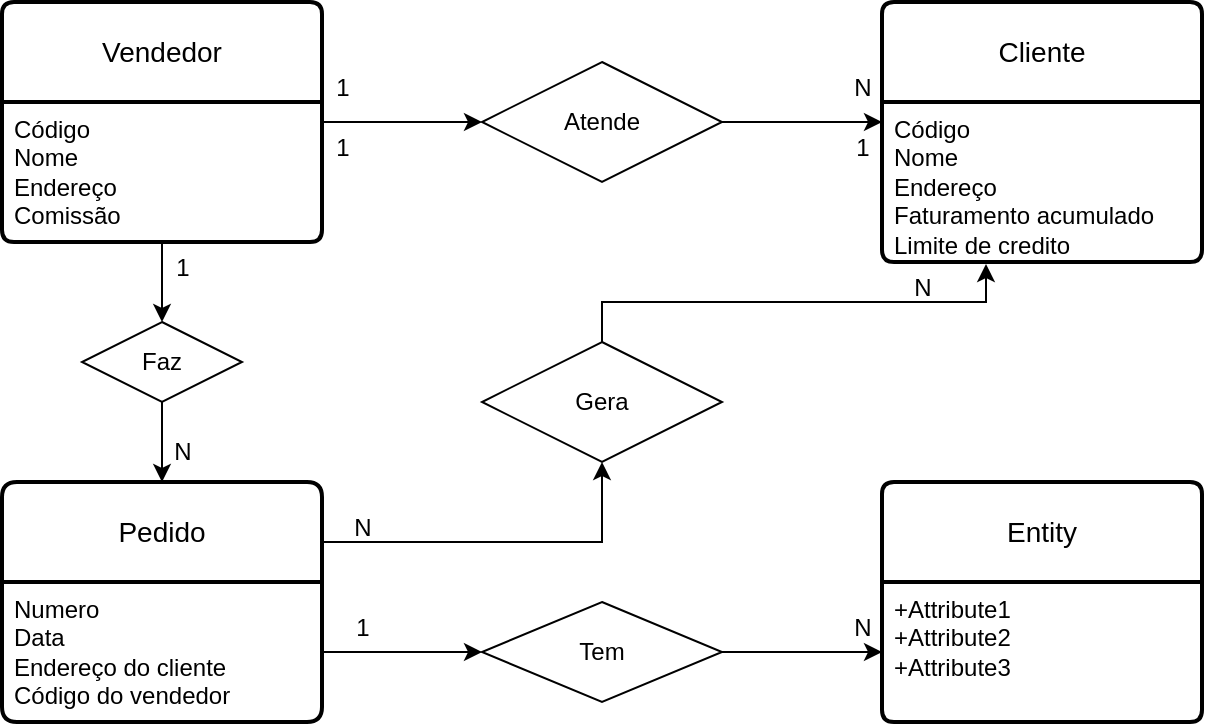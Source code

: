 <mxfile version="21.7.1" type="github">
  <diagram id="R2lEEEUBdFMjLlhIrx00" name="Page-1">
    <mxGraphModel dx="1434" dy="718" grid="1" gridSize="10" guides="1" tooltips="1" connect="1" arrows="1" fold="1" page="1" pageScale="1" pageWidth="850" pageHeight="1100" math="0" shadow="0" extFonts="Permanent Marker^https://fonts.googleapis.com/css?family=Permanent+Marker">
      <root>
        <mxCell id="0" />
        <mxCell id="1" parent="0" />
        <mxCell id="CzyTgsNEIaYF4aeSxrgD-3" style="edgeStyle=orthogonalEdgeStyle;rounded=0;orthogonalLoop=1;jettySize=auto;html=1;exitX=1;exitY=0.5;exitDx=0;exitDy=0;" edge="1" parent="1" source="CzyTgsNEIaYF4aeSxrgD-1">
          <mxGeometry relative="1" as="geometry">
            <mxPoint x="280" y="140" as="targetPoint" />
          </mxGeometry>
        </mxCell>
        <mxCell id="CzyTgsNEIaYF4aeSxrgD-1" value="Vendedor" style="swimlane;childLayout=stackLayout;horizontal=1;startSize=50;horizontalStack=0;rounded=1;fontSize=14;fontStyle=0;strokeWidth=2;resizeParent=0;resizeLast=1;shadow=0;dashed=0;align=center;arcSize=4;whiteSpace=wrap;html=1;" vertex="1" parent="1">
          <mxGeometry x="40" y="80" width="160" height="120" as="geometry" />
        </mxCell>
        <mxCell id="CzyTgsNEIaYF4aeSxrgD-2" value="&lt;div&gt;Código&lt;/div&gt;&lt;div&gt;Nome&lt;/div&gt;&lt;div&gt;Endereço&lt;/div&gt;&lt;div&gt;Comissão&lt;br&gt;&lt;/div&gt;" style="align=left;strokeColor=none;fillColor=none;spacingLeft=4;fontSize=12;verticalAlign=top;resizable=0;rotatable=0;part=1;html=1;" vertex="1" parent="CzyTgsNEIaYF4aeSxrgD-1">
          <mxGeometry y="50" width="160" height="70" as="geometry" />
        </mxCell>
        <mxCell id="CzyTgsNEIaYF4aeSxrgD-5" style="edgeStyle=orthogonalEdgeStyle;rounded=0;orthogonalLoop=1;jettySize=auto;html=1;exitX=1;exitY=0.5;exitDx=0;exitDy=0;" edge="1" parent="1" source="CzyTgsNEIaYF4aeSxrgD-4">
          <mxGeometry relative="1" as="geometry">
            <mxPoint x="480" y="140" as="targetPoint" />
          </mxGeometry>
        </mxCell>
        <mxCell id="CzyTgsNEIaYF4aeSxrgD-4" value="Atende" style="shape=rhombus;perimeter=rhombusPerimeter;whiteSpace=wrap;html=1;align=center;" vertex="1" parent="1">
          <mxGeometry x="280" y="110" width="120" height="60" as="geometry" />
        </mxCell>
        <mxCell id="CzyTgsNEIaYF4aeSxrgD-6" value="Cliente" style="swimlane;childLayout=stackLayout;horizontal=1;startSize=50;horizontalStack=0;rounded=1;fontSize=14;fontStyle=0;strokeWidth=2;resizeParent=0;resizeLast=1;shadow=0;dashed=0;align=center;arcSize=4;whiteSpace=wrap;html=1;" vertex="1" parent="1">
          <mxGeometry x="480" y="80" width="160" height="130" as="geometry" />
        </mxCell>
        <mxCell id="CzyTgsNEIaYF4aeSxrgD-7" value="&lt;div&gt;Código&lt;/div&gt;&lt;div&gt;Nome&lt;/div&gt;&lt;div&gt;Endereço&lt;/div&gt;&lt;div&gt;Faturamento acumulado&lt;/div&gt;&lt;div&gt;Limite de credito&lt;br&gt;&lt;/div&gt;" style="align=left;strokeColor=none;fillColor=none;spacingLeft=4;fontSize=12;verticalAlign=top;resizable=0;rotatable=0;part=1;html=1;" vertex="1" parent="CzyTgsNEIaYF4aeSxrgD-6">
          <mxGeometry y="50" width="160" height="80" as="geometry" />
        </mxCell>
        <mxCell id="CzyTgsNEIaYF4aeSxrgD-8" style="edgeStyle=orthogonalEdgeStyle;rounded=0;orthogonalLoop=1;jettySize=auto;html=1;exitX=0.5;exitY=1;exitDx=0;exitDy=0;" edge="1" parent="1" source="CzyTgsNEIaYF4aeSxrgD-2">
          <mxGeometry relative="1" as="geometry">
            <mxPoint x="120" y="240" as="targetPoint" />
          </mxGeometry>
        </mxCell>
        <mxCell id="CzyTgsNEIaYF4aeSxrgD-10" style="edgeStyle=orthogonalEdgeStyle;rounded=0;orthogonalLoop=1;jettySize=auto;html=1;exitX=0.5;exitY=1;exitDx=0;exitDy=0;" edge="1" parent="1" source="CzyTgsNEIaYF4aeSxrgD-9">
          <mxGeometry relative="1" as="geometry">
            <mxPoint x="120" y="320" as="targetPoint" />
          </mxGeometry>
        </mxCell>
        <mxCell id="CzyTgsNEIaYF4aeSxrgD-9" value="Faz" style="shape=rhombus;perimeter=rhombusPerimeter;whiteSpace=wrap;html=1;align=center;" vertex="1" parent="1">
          <mxGeometry x="80" y="240" width="80" height="40" as="geometry" />
        </mxCell>
        <mxCell id="CzyTgsNEIaYF4aeSxrgD-37" style="edgeStyle=orthogonalEdgeStyle;rounded=0;orthogonalLoop=1;jettySize=auto;html=1;exitX=1;exitY=0.25;exitDx=0;exitDy=0;entryX=0.5;entryY=1;entryDx=0;entryDy=0;" edge="1" parent="1" source="CzyTgsNEIaYF4aeSxrgD-11" target="CzyTgsNEIaYF4aeSxrgD-25">
          <mxGeometry relative="1" as="geometry" />
        </mxCell>
        <mxCell id="CzyTgsNEIaYF4aeSxrgD-11" value="Pedido" style="swimlane;childLayout=stackLayout;horizontal=1;startSize=50;horizontalStack=0;rounded=1;fontSize=14;fontStyle=0;strokeWidth=2;resizeParent=0;resizeLast=1;shadow=0;dashed=0;align=center;arcSize=5;whiteSpace=wrap;html=1;" vertex="1" parent="1">
          <mxGeometry x="40" y="320" width="160" height="120" as="geometry" />
        </mxCell>
        <mxCell id="CzyTgsNEIaYF4aeSxrgD-12" value="&lt;div&gt;Numero&lt;/div&gt;&lt;div&gt;Data&lt;/div&gt;&lt;div&gt;Endereço do cliente&lt;/div&gt;&lt;div&gt;Código do vendedor&lt;br&gt;&lt;/div&gt;" style="align=left;strokeColor=none;fillColor=none;spacingLeft=4;fontSize=12;verticalAlign=top;resizable=0;rotatable=0;part=1;html=1;" vertex="1" parent="CzyTgsNEIaYF4aeSxrgD-11">
          <mxGeometry y="50" width="160" height="70" as="geometry" />
        </mxCell>
        <mxCell id="CzyTgsNEIaYF4aeSxrgD-14" value="Entity" style="swimlane;childLayout=stackLayout;horizontal=1;startSize=50;horizontalStack=0;rounded=1;fontSize=14;fontStyle=0;strokeWidth=2;resizeParent=0;resizeLast=1;shadow=0;dashed=0;align=center;arcSize=4;whiteSpace=wrap;html=1;" vertex="1" parent="1">
          <mxGeometry x="480" y="320" width="160" height="120" as="geometry" />
        </mxCell>
        <mxCell id="CzyTgsNEIaYF4aeSxrgD-15" value="+Attribute1&#xa;+Attribute2&#xa;+Attribute3" style="align=left;strokeColor=none;fillColor=none;spacingLeft=4;fontSize=12;verticalAlign=top;resizable=0;rotatable=0;part=1;html=1;" vertex="1" parent="CzyTgsNEIaYF4aeSxrgD-14">
          <mxGeometry y="50" width="160" height="70" as="geometry" />
        </mxCell>
        <mxCell id="CzyTgsNEIaYF4aeSxrgD-22" style="edgeStyle=orthogonalEdgeStyle;rounded=0;orthogonalLoop=1;jettySize=auto;html=1;exitX=1;exitY=0.5;exitDx=0;exitDy=0;" edge="1" parent="1" source="CzyTgsNEIaYF4aeSxrgD-12">
          <mxGeometry relative="1" as="geometry">
            <mxPoint x="280" y="405" as="targetPoint" />
          </mxGeometry>
        </mxCell>
        <mxCell id="CzyTgsNEIaYF4aeSxrgD-24" style="edgeStyle=orthogonalEdgeStyle;rounded=0;orthogonalLoop=1;jettySize=auto;html=1;exitX=1;exitY=0.5;exitDx=0;exitDy=0;entryX=0;entryY=0.5;entryDx=0;entryDy=0;" edge="1" parent="1" source="CzyTgsNEIaYF4aeSxrgD-23" target="CzyTgsNEIaYF4aeSxrgD-15">
          <mxGeometry relative="1" as="geometry">
            <mxPoint x="470" y="405" as="targetPoint" />
          </mxGeometry>
        </mxCell>
        <mxCell id="CzyTgsNEIaYF4aeSxrgD-23" value="Tem" style="shape=rhombus;perimeter=rhombusPerimeter;whiteSpace=wrap;html=1;align=center;" vertex="1" parent="1">
          <mxGeometry x="280" y="380" width="120" height="50" as="geometry" />
        </mxCell>
        <mxCell id="CzyTgsNEIaYF4aeSxrgD-38" style="edgeStyle=orthogonalEdgeStyle;rounded=0;orthogonalLoop=1;jettySize=auto;html=1;exitX=0.5;exitY=0;exitDx=0;exitDy=0;entryX=0.325;entryY=1.013;entryDx=0;entryDy=0;entryPerimeter=0;" edge="1" parent="1" source="CzyTgsNEIaYF4aeSxrgD-25" target="CzyTgsNEIaYF4aeSxrgD-7">
          <mxGeometry relative="1" as="geometry" />
        </mxCell>
        <mxCell id="CzyTgsNEIaYF4aeSxrgD-25" value="Gera" style="shape=rhombus;perimeter=rhombusPerimeter;whiteSpace=wrap;html=1;align=center;" vertex="1" parent="1">
          <mxGeometry x="280" y="250" width="120" height="60" as="geometry" />
        </mxCell>
        <mxCell id="CzyTgsNEIaYF4aeSxrgD-28" value="1" style="text;html=1;align=center;verticalAlign=middle;resizable=0;points=[];autosize=1;strokeColor=none;fillColor=none;" vertex="1" parent="1">
          <mxGeometry x="195" y="108" width="30" height="30" as="geometry" />
        </mxCell>
        <mxCell id="CzyTgsNEIaYF4aeSxrgD-29" value="1" style="text;html=1;align=center;verticalAlign=middle;resizable=0;points=[];autosize=1;strokeColor=none;fillColor=none;" vertex="1" parent="1">
          <mxGeometry x="195" y="138" width="30" height="30" as="geometry" />
        </mxCell>
        <mxCell id="CzyTgsNEIaYF4aeSxrgD-30" value="N" style="text;html=1;align=center;verticalAlign=middle;resizable=0;points=[];autosize=1;strokeColor=none;fillColor=none;" vertex="1" parent="1">
          <mxGeometry x="455" y="108" width="30" height="30" as="geometry" />
        </mxCell>
        <mxCell id="CzyTgsNEIaYF4aeSxrgD-31" value="1" style="text;html=1;align=center;verticalAlign=middle;resizable=0;points=[];autosize=1;strokeColor=none;fillColor=none;" vertex="1" parent="1">
          <mxGeometry x="455" y="138" width="30" height="30" as="geometry" />
        </mxCell>
        <mxCell id="CzyTgsNEIaYF4aeSxrgD-32" value="1" style="text;html=1;align=center;verticalAlign=middle;resizable=0;points=[];autosize=1;strokeColor=none;fillColor=none;" vertex="1" parent="1">
          <mxGeometry x="115" y="198" width="30" height="30" as="geometry" />
        </mxCell>
        <mxCell id="CzyTgsNEIaYF4aeSxrgD-33" value="N" style="text;html=1;align=center;verticalAlign=middle;resizable=0;points=[];autosize=1;strokeColor=none;fillColor=none;" vertex="1" parent="1">
          <mxGeometry x="115" y="290" width="30" height="30" as="geometry" />
        </mxCell>
        <mxCell id="CzyTgsNEIaYF4aeSxrgD-34" value="1" style="text;html=1;align=center;verticalAlign=middle;resizable=0;points=[];autosize=1;strokeColor=none;fillColor=none;" vertex="1" parent="1">
          <mxGeometry x="205" y="378" width="30" height="30" as="geometry" />
        </mxCell>
        <mxCell id="CzyTgsNEIaYF4aeSxrgD-35" value="N" style="text;html=1;align=center;verticalAlign=middle;resizable=0;points=[];autosize=1;strokeColor=none;fillColor=none;" vertex="1" parent="1">
          <mxGeometry x="455" y="378" width="30" height="30" as="geometry" />
        </mxCell>
        <mxCell id="CzyTgsNEIaYF4aeSxrgD-39" value="N" style="text;html=1;align=center;verticalAlign=middle;resizable=0;points=[];autosize=1;strokeColor=none;fillColor=none;" vertex="1" parent="1">
          <mxGeometry x="205" y="328" width="30" height="30" as="geometry" />
        </mxCell>
        <mxCell id="CzyTgsNEIaYF4aeSxrgD-40" value="N" style="text;html=1;align=center;verticalAlign=middle;resizable=0;points=[];autosize=1;strokeColor=none;fillColor=none;" vertex="1" parent="1">
          <mxGeometry x="485" y="208" width="30" height="30" as="geometry" />
        </mxCell>
      </root>
    </mxGraphModel>
  </diagram>
</mxfile>
